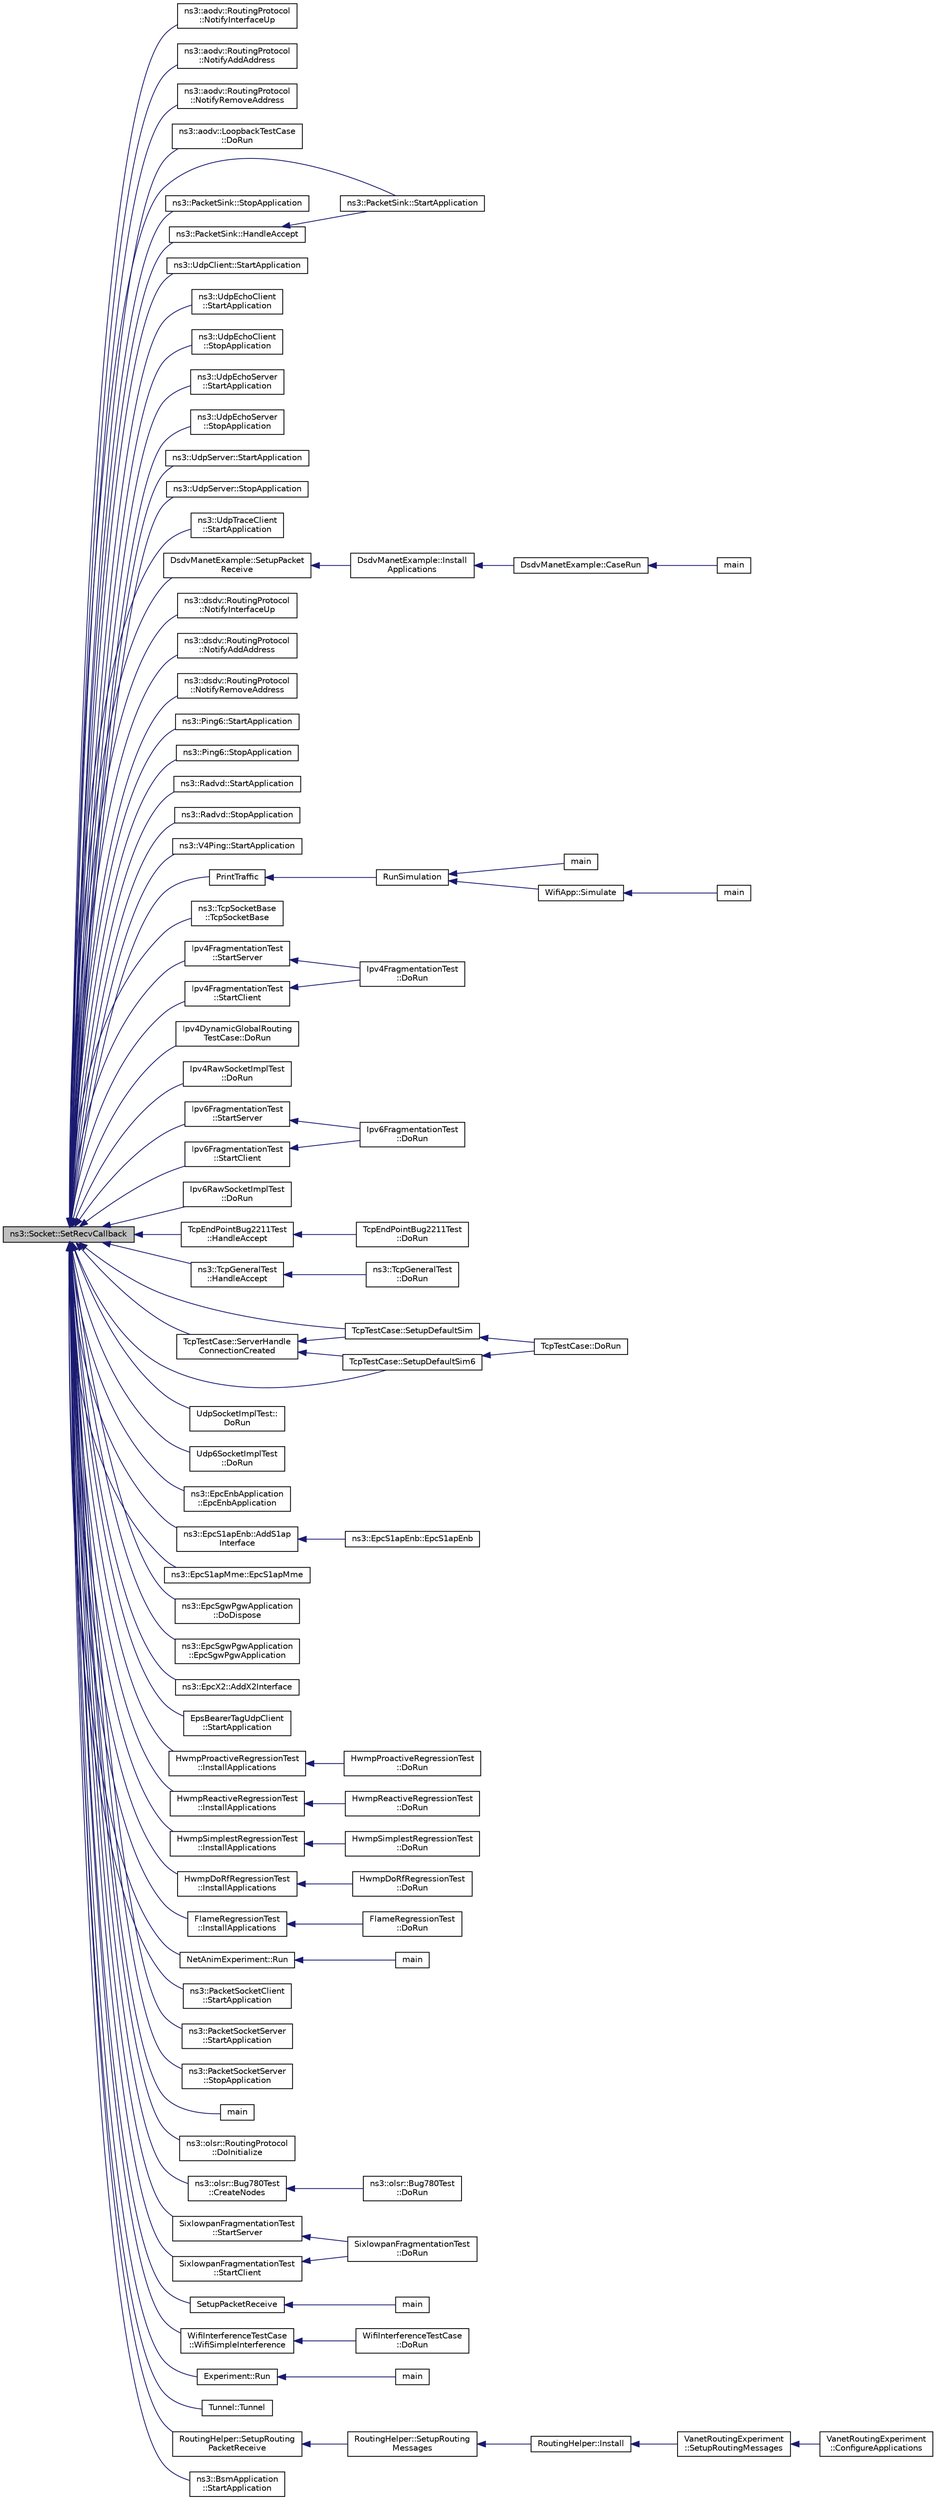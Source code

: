 digraph "ns3::Socket::SetRecvCallback"
{
  edge [fontname="Helvetica",fontsize="10",labelfontname="Helvetica",labelfontsize="10"];
  node [fontname="Helvetica",fontsize="10",shape=record];
  rankdir="LR";
  Node1 [label="ns3::Socket::SetRecvCallback",height=0.2,width=0.4,color="black", fillcolor="grey75", style="filled", fontcolor="black"];
  Node1 -> Node2 [dir="back",color="midnightblue",fontsize="10",style="solid"];
  Node2 [label="ns3::aodv::RoutingProtocol\l::NotifyInterfaceUp",height=0.2,width=0.4,color="black", fillcolor="white", style="filled",URL="$db/dd0/classns3_1_1aodv_1_1RoutingProtocol.html#a006b7deb41f4eb2dc1e0d69d50c5a284"];
  Node1 -> Node3 [dir="back",color="midnightblue",fontsize="10",style="solid"];
  Node3 [label="ns3::aodv::RoutingProtocol\l::NotifyAddAddress",height=0.2,width=0.4,color="black", fillcolor="white", style="filled",URL="$db/dd0/classns3_1_1aodv_1_1RoutingProtocol.html#a8d6ee1881856a557d8c051e40785e51b"];
  Node1 -> Node4 [dir="back",color="midnightblue",fontsize="10",style="solid"];
  Node4 [label="ns3::aodv::RoutingProtocol\l::NotifyRemoveAddress",height=0.2,width=0.4,color="black", fillcolor="white", style="filled",URL="$db/dd0/classns3_1_1aodv_1_1RoutingProtocol.html#aa3ada55a69e945cc414d87566cca0388"];
  Node1 -> Node5 [dir="back",color="midnightblue",fontsize="10",style="solid"];
  Node5 [label="ns3::aodv::LoopbackTestCase\l::DoRun",height=0.2,width=0.4,color="black", fillcolor="white", style="filled",URL="$d2/d8c/classns3_1_1aodv_1_1LoopbackTestCase.html#aa4ecd46f743a971813870cff58563eab",tooltip="Implementation to actually run this TestCase. "];
  Node1 -> Node6 [dir="back",color="midnightblue",fontsize="10",style="solid"];
  Node6 [label="ns3::PacketSink::StartApplication",height=0.2,width=0.4,color="black", fillcolor="white", style="filled",URL="$d9/dcb/classns3_1_1PacketSink.html#a45449bbaa6fb20caed62418f029d79d6",tooltip="Application specific startup code. "];
  Node1 -> Node7 [dir="back",color="midnightblue",fontsize="10",style="solid"];
  Node7 [label="ns3::PacketSink::StopApplication",height=0.2,width=0.4,color="black", fillcolor="white", style="filled",URL="$d9/dcb/classns3_1_1PacketSink.html#a622558c6115057d0d425657242843dd2",tooltip="Application specific shutdown code. "];
  Node1 -> Node8 [dir="back",color="midnightblue",fontsize="10",style="solid"];
  Node8 [label="ns3::PacketSink::HandleAccept",height=0.2,width=0.4,color="black", fillcolor="white", style="filled",URL="$d9/dcb/classns3_1_1PacketSink.html#a74ea2fb5fda8a63020c6453258a1cd2f",tooltip="Handle an incoming connection. "];
  Node8 -> Node6 [dir="back",color="midnightblue",fontsize="10",style="solid"];
  Node1 -> Node9 [dir="back",color="midnightblue",fontsize="10",style="solid"];
  Node9 [label="ns3::UdpClient::StartApplication",height=0.2,width=0.4,color="black", fillcolor="white", style="filled",URL="$de/da9/classns3_1_1UdpClient.html#a18c3a451f2c18d2edc6a634a913f1474",tooltip="Application specific startup code. "];
  Node1 -> Node10 [dir="back",color="midnightblue",fontsize="10",style="solid"];
  Node10 [label="ns3::UdpEchoClient\l::StartApplication",height=0.2,width=0.4,color="black", fillcolor="white", style="filled",URL="$de/d6b/classns3_1_1UdpEchoClient.html#a48fffea76bbceda5b0bec9c3007411fc",tooltip="Application specific startup code. "];
  Node1 -> Node11 [dir="back",color="midnightblue",fontsize="10",style="solid"];
  Node11 [label="ns3::UdpEchoClient\l::StopApplication",height=0.2,width=0.4,color="black", fillcolor="white", style="filled",URL="$de/d6b/classns3_1_1UdpEchoClient.html#ae7aba9059fa05430d62583804f1504c6",tooltip="Application specific shutdown code. "];
  Node1 -> Node12 [dir="back",color="midnightblue",fontsize="10",style="solid"];
  Node12 [label="ns3::UdpEchoServer\l::StartApplication",height=0.2,width=0.4,color="black", fillcolor="white", style="filled",URL="$df/dc8/classns3_1_1UdpEchoServer.html#a4c90329af8d6524862467808c3023786",tooltip="Application specific startup code. "];
  Node1 -> Node13 [dir="back",color="midnightblue",fontsize="10",style="solid"];
  Node13 [label="ns3::UdpEchoServer\l::StopApplication",height=0.2,width=0.4,color="black", fillcolor="white", style="filled",URL="$df/dc8/classns3_1_1UdpEchoServer.html#a5bc11ac1041c31c396cad3db5f42fb53",tooltip="Application specific shutdown code. "];
  Node1 -> Node14 [dir="back",color="midnightblue",fontsize="10",style="solid"];
  Node14 [label="ns3::UdpServer::StartApplication",height=0.2,width=0.4,color="black", fillcolor="white", style="filled",URL="$d0/d90/classns3_1_1UdpServer.html#a784bd9b3274fc411c042b3502dacb3fa",tooltip="Application specific startup code. "];
  Node1 -> Node15 [dir="back",color="midnightblue",fontsize="10",style="solid"];
  Node15 [label="ns3::UdpServer::StopApplication",height=0.2,width=0.4,color="black", fillcolor="white", style="filled",URL="$d0/d90/classns3_1_1UdpServer.html#adb29aa59623e5baa7f42642c3f811a72",tooltip="Application specific shutdown code. "];
  Node1 -> Node16 [dir="back",color="midnightblue",fontsize="10",style="solid"];
  Node16 [label="ns3::UdpTraceClient\l::StartApplication",height=0.2,width=0.4,color="black", fillcolor="white", style="filled",URL="$d4/d5a/structns3_1_1UdpTraceClient.html#a7d28a5a8886372fc6b10d5fe9deca035",tooltip="Application specific startup code. "];
  Node1 -> Node17 [dir="back",color="midnightblue",fontsize="10",style="solid"];
  Node17 [label="DsdvManetExample::SetupPacket\lReceive",height=0.2,width=0.4,color="black", fillcolor="white", style="filled",URL="$d3/d2a/classDsdvManetExample.html#accb9cb9874f2e7ef558da654896f8209"];
  Node17 -> Node18 [dir="back",color="midnightblue",fontsize="10",style="solid"];
  Node18 [label="DsdvManetExample::Install\lApplications",height=0.2,width=0.4,color="black", fillcolor="white", style="filled",URL="$d3/d2a/classDsdvManetExample.html#a0ad1c4265d2a60564491d137832f273b"];
  Node18 -> Node19 [dir="back",color="midnightblue",fontsize="10",style="solid"];
  Node19 [label="DsdvManetExample::CaseRun",height=0.2,width=0.4,color="black", fillcolor="white", style="filled",URL="$d3/d2a/classDsdvManetExample.html#aa61b3622afce14d04f2cf656fba31f4d"];
  Node19 -> Node20 [dir="back",color="midnightblue",fontsize="10",style="solid"];
  Node20 [label="main",height=0.2,width=0.4,color="black", fillcolor="white", style="filled",URL="$db/d1e/dsdv-manet_8cc.html#a3c04138a5bfe5d72780bb7e82a18e627"];
  Node1 -> Node21 [dir="back",color="midnightblue",fontsize="10",style="solid"];
  Node21 [label="ns3::dsdv::RoutingProtocol\l::NotifyInterfaceUp",height=0.2,width=0.4,color="black", fillcolor="white", style="filled",URL="$de/dca/classns3_1_1dsdv_1_1RoutingProtocol.html#a9a3edd95b3a0714d5aff5293e96883d2"];
  Node1 -> Node22 [dir="back",color="midnightblue",fontsize="10",style="solid"];
  Node22 [label="ns3::dsdv::RoutingProtocol\l::NotifyAddAddress",height=0.2,width=0.4,color="black", fillcolor="white", style="filled",URL="$de/dca/classns3_1_1dsdv_1_1RoutingProtocol.html#aaf6b464336448d3cf4e6370b00943253"];
  Node1 -> Node23 [dir="back",color="midnightblue",fontsize="10",style="solid"];
  Node23 [label="ns3::dsdv::RoutingProtocol\l::NotifyRemoveAddress",height=0.2,width=0.4,color="black", fillcolor="white", style="filled",URL="$de/dca/classns3_1_1dsdv_1_1RoutingProtocol.html#a27292ecea0925d440a272b57f1b96aab"];
  Node1 -> Node24 [dir="back",color="midnightblue",fontsize="10",style="solid"];
  Node24 [label="ns3::Ping6::StartApplication",height=0.2,width=0.4,color="black", fillcolor="white", style="filled",URL="$d7/dc8/classns3_1_1Ping6.html#aa7b184cb61e3c3cb32aefa4d0407f521",tooltip="Start the application. "];
  Node1 -> Node25 [dir="back",color="midnightblue",fontsize="10",style="solid"];
  Node25 [label="ns3::Ping6::StopApplication",height=0.2,width=0.4,color="black", fillcolor="white", style="filled",URL="$d7/dc8/classns3_1_1Ping6.html#a825748c9021a08f526de4373a920861d",tooltip="Stop the application. "];
  Node1 -> Node26 [dir="back",color="midnightblue",fontsize="10",style="solid"];
  Node26 [label="ns3::Radvd::StartApplication",height=0.2,width=0.4,color="black", fillcolor="white", style="filled",URL="$d5/dd8/classns3_1_1Radvd.html#ab3d7cd100356262e43c24e608ef1aff4",tooltip="Start the application. "];
  Node1 -> Node27 [dir="back",color="midnightblue",fontsize="10",style="solid"];
  Node27 [label="ns3::Radvd::StopApplication",height=0.2,width=0.4,color="black", fillcolor="white", style="filled",URL="$d5/dd8/classns3_1_1Radvd.html#a8aaf0b7f7329e72a67f1293b01e60341",tooltip="Stop the application. "];
  Node1 -> Node28 [dir="back",color="midnightblue",fontsize="10",style="solid"];
  Node28 [label="ns3::V4Ping::StartApplication",height=0.2,width=0.4,color="black", fillcolor="white", style="filled",URL="$d3/da5/classns3_1_1V4Ping.html#ac5176e135c81f0764bcd560c7fc71390",tooltip="Application specific startup code. "];
  Node1 -> Node29 [dir="back",color="midnightblue",fontsize="10",style="solid"];
  Node29 [label="PrintTraffic",height=0.2,width=0.4,color="black", fillcolor="white", style="filled",URL="$d9/d41/main-simple_8cc.html#a40304eb8f75bad7bdc7e6a619f55e266"];
  Node29 -> Node30 [dir="back",color="midnightblue",fontsize="10",style="solid"];
  Node30 [label="RunSimulation",height=0.2,width=0.4,color="black", fillcolor="white", style="filled",URL="$d9/d41/main-simple_8cc.html#aae4a035f2107d100249164fe508bac66"];
  Node30 -> Node31 [dir="back",color="midnightblue",fontsize="10",style="solid"];
  Node31 [label="main",height=0.2,width=0.4,color="black", fillcolor="white", style="filled",URL="$d9/d41/main-simple_8cc.html#a0ddf1224851353fc92bfbff6f499fa97"];
  Node30 -> Node32 [dir="back",color="midnightblue",fontsize="10",style="solid"];
  Node32 [label="WifiApp::Simulate",height=0.2,width=0.4,color="black", fillcolor="white", style="filled",URL="$db/dbc/classWifiApp.html#a3a95c7b7e96a5c40810d6fee12b9540c",tooltip="Enacts simulation of an ns-3 wifi application. "];
  Node32 -> Node33 [dir="back",color="midnightblue",fontsize="10",style="solid"];
  Node33 [label="main",height=0.2,width=0.4,color="black", fillcolor="white", style="filled",URL="$de/df3/vanet-routing-compare_8cc.html#a0ddf1224851353fc92bfbff6f499fa97"];
  Node1 -> Node34 [dir="back",color="midnightblue",fontsize="10",style="solid"];
  Node34 [label="ns3::TcpSocketBase\l::TcpSocketBase",height=0.2,width=0.4,color="black", fillcolor="white", style="filled",URL="$d1/d45/classns3_1_1TcpSocketBase.html#a88ad90b1dca7d8a470225c9351198736"];
  Node1 -> Node35 [dir="back",color="midnightblue",fontsize="10",style="solid"];
  Node35 [label="Ipv4FragmentationTest\l::StartServer",height=0.2,width=0.4,color="black", fillcolor="white", style="filled",URL="$d2/d57/classIpv4FragmentationTest.html#a854c6040ada33b3c61c03b459d1a1d72",tooltip="Start the server. "];
  Node35 -> Node36 [dir="back",color="midnightblue",fontsize="10",style="solid"];
  Node36 [label="Ipv4FragmentationTest\l::DoRun",height=0.2,width=0.4,color="black", fillcolor="white", style="filled",URL="$d2/d57/classIpv4FragmentationTest.html#abe15a9d41a354bd95bf8c0b1622a54cb",tooltip="Implementation to actually run this TestCase. "];
  Node1 -> Node37 [dir="back",color="midnightblue",fontsize="10",style="solid"];
  Node37 [label="Ipv4FragmentationTest\l::StartClient",height=0.2,width=0.4,color="black", fillcolor="white", style="filled",URL="$d2/d57/classIpv4FragmentationTest.html#a5ce3759e72c31d2f86d6424ff0702b47",tooltip="Start the client. "];
  Node37 -> Node36 [dir="back",color="midnightblue",fontsize="10",style="solid"];
  Node1 -> Node38 [dir="back",color="midnightblue",fontsize="10",style="solid"];
  Node38 [label="Ipv4DynamicGlobalRouting\lTestCase::DoRun",height=0.2,width=0.4,color="black", fillcolor="white", style="filled",URL="$d1/d60/classIpv4DynamicGlobalRoutingTestCase.html#a376bd2f408504237fdfac663598fb6c6",tooltip="Implementation to actually run this TestCase. "];
  Node1 -> Node39 [dir="back",color="midnightblue",fontsize="10",style="solid"];
  Node39 [label="Ipv4RawSocketImplTest\l::DoRun",height=0.2,width=0.4,color="black", fillcolor="white", style="filled",URL="$d9/da3/classIpv4RawSocketImplTest.html#a94a6b1e1e8aeec37dcb6e8c8788b1e66",tooltip="Implementation to actually run this TestCase. "];
  Node1 -> Node40 [dir="back",color="midnightblue",fontsize="10",style="solid"];
  Node40 [label="Ipv6FragmentationTest\l::StartServer",height=0.2,width=0.4,color="black", fillcolor="white", style="filled",URL="$d1/dbc/classIpv6FragmentationTest.html#a9e17748c96724c7a7b1af39ab54bdbfa",tooltip="Start the server. "];
  Node40 -> Node41 [dir="back",color="midnightblue",fontsize="10",style="solid"];
  Node41 [label="Ipv6FragmentationTest\l::DoRun",height=0.2,width=0.4,color="black", fillcolor="white", style="filled",URL="$d1/dbc/classIpv6FragmentationTest.html#a83bd2f74ceac188b83cfb604a90c7b7b",tooltip="Implementation to actually run this TestCase. "];
  Node1 -> Node42 [dir="back",color="midnightblue",fontsize="10",style="solid"];
  Node42 [label="Ipv6FragmentationTest\l::StartClient",height=0.2,width=0.4,color="black", fillcolor="white", style="filled",URL="$d1/dbc/classIpv6FragmentationTest.html#afe87fca4651780b7210efb45a77eadff",tooltip="Start the client. "];
  Node42 -> Node41 [dir="back",color="midnightblue",fontsize="10",style="solid"];
  Node1 -> Node43 [dir="back",color="midnightblue",fontsize="10",style="solid"];
  Node43 [label="Ipv6RawSocketImplTest\l::DoRun",height=0.2,width=0.4,color="black", fillcolor="white", style="filled",URL="$d4/d86/classIpv6RawSocketImplTest.html#a38877abe88d646fe0c8fd155a481049c",tooltip="Implementation to actually run this TestCase. "];
  Node1 -> Node44 [dir="back",color="midnightblue",fontsize="10",style="solid"];
  Node44 [label="TcpEndPointBug2211Test\l::HandleAccept",height=0.2,width=0.4,color="black", fillcolor="white", style="filled",URL="$da/dd3/classTcpEndPointBug2211Test.html#adfcd92c55b5489fa47ff231803b7d940",tooltip="Handle an incoming connection. "];
  Node44 -> Node45 [dir="back",color="midnightblue",fontsize="10",style="solid"];
  Node45 [label="TcpEndPointBug2211Test\l::DoRun",height=0.2,width=0.4,color="black", fillcolor="white", style="filled",URL="$da/dd3/classTcpEndPointBug2211Test.html#ab0f069f68fbb6b3e69a42e090be8215c",tooltip="Implementation to actually run this TestCase. "];
  Node1 -> Node46 [dir="back",color="midnightblue",fontsize="10",style="solid"];
  Node46 [label="ns3::TcpGeneralTest\l::HandleAccept",height=0.2,width=0.4,color="black", fillcolor="white", style="filled",URL="$d2/dfd/classns3_1_1TcpGeneralTest.html#a53bb4bcfcf8263d895a8f134d57d0865",tooltip="Handle an accept connection. "];
  Node46 -> Node47 [dir="back",color="midnightblue",fontsize="10",style="solid"];
  Node47 [label="ns3::TcpGeneralTest\l::DoRun",height=0.2,width=0.4,color="black", fillcolor="white", style="filled",URL="$d2/dfd/classns3_1_1TcpGeneralTest.html#a79f00453e60b95fcf8d22757593f5ed3",tooltip="Execute the tcp test. "];
  Node1 -> Node48 [dir="back",color="midnightblue",fontsize="10",style="solid"];
  Node48 [label="TcpTestCase::ServerHandle\lConnectionCreated",height=0.2,width=0.4,color="black", fillcolor="white", style="filled",URL="$de/dae/classTcpTestCase.html#a92ee004cc017259628ac1731ca4e040a",tooltip="Server: Handle connection created. "];
  Node48 -> Node49 [dir="back",color="midnightblue",fontsize="10",style="solid"];
  Node49 [label="TcpTestCase::SetupDefaultSim",height=0.2,width=0.4,color="black", fillcolor="white", style="filled",URL="$de/dae/classTcpTestCase.html#aa0635586d1df558a59adf3ab92cdd511",tooltip="Setup the test (IPv4 version). "];
  Node49 -> Node50 [dir="back",color="midnightblue",fontsize="10",style="solid"];
  Node50 [label="TcpTestCase::DoRun",height=0.2,width=0.4,color="black", fillcolor="white", style="filled",URL="$de/dae/classTcpTestCase.html#a8c4c4fa54e3c71ae1fca781357605134",tooltip="Implementation to actually run this TestCase. "];
  Node48 -> Node51 [dir="back",color="midnightblue",fontsize="10",style="solid"];
  Node51 [label="TcpTestCase::SetupDefaultSim6",height=0.2,width=0.4,color="black", fillcolor="white", style="filled",URL="$de/dae/classTcpTestCase.html#ad45a412dd010f36d8b396ab83df8acd6",tooltip="Setup the test (IPv6 version). "];
  Node51 -> Node50 [dir="back",color="midnightblue",fontsize="10",style="solid"];
  Node1 -> Node49 [dir="back",color="midnightblue",fontsize="10",style="solid"];
  Node1 -> Node51 [dir="back",color="midnightblue",fontsize="10",style="solid"];
  Node1 -> Node52 [dir="back",color="midnightblue",fontsize="10",style="solid"];
  Node52 [label="UdpSocketImplTest::\lDoRun",height=0.2,width=0.4,color="black", fillcolor="white", style="filled",URL="$da/d08/classUdpSocketImplTest.html#a186599e6487c7c550383f236042f3cd4",tooltip="Implementation to actually run this TestCase. "];
  Node1 -> Node53 [dir="back",color="midnightblue",fontsize="10",style="solid"];
  Node53 [label="Udp6SocketImplTest\l::DoRun",height=0.2,width=0.4,color="black", fillcolor="white", style="filled",URL="$d4/dd1/classUdp6SocketImplTest.html#af467c8026f6038eb3c82745bc7de77a9",tooltip="Implementation to actually run this TestCase. "];
  Node1 -> Node54 [dir="back",color="midnightblue",fontsize="10",style="solid"];
  Node54 [label="ns3::EpcEnbApplication\l::EpcEnbApplication",height=0.2,width=0.4,color="black", fillcolor="white", style="filled",URL="$d9/d42/classns3_1_1EpcEnbApplication.html#af36198bbc50d4acfb104fe448c25a041"];
  Node1 -> Node55 [dir="back",color="midnightblue",fontsize="10",style="solid"];
  Node55 [label="ns3::EpcS1apEnb::AddS1ap\lInterface",height=0.2,width=0.4,color="black", fillcolor="white", style="filled",URL="$db/d92/classns3_1_1EpcS1apEnb.html#ac04aee5e05a6a762073de25c21dff263"];
  Node55 -> Node56 [dir="back",color="midnightblue",fontsize="10",style="solid"];
  Node56 [label="ns3::EpcS1apEnb::EpcS1apEnb",height=0.2,width=0.4,color="black", fillcolor="white", style="filled",URL="$db/d92/classns3_1_1EpcS1apEnb.html#aaa786c9859799772cfbc97dac04376dd"];
  Node1 -> Node57 [dir="back",color="midnightblue",fontsize="10",style="solid"];
  Node57 [label="ns3::EpcS1apMme::EpcS1apMme",height=0.2,width=0.4,color="black", fillcolor="white", style="filled",URL="$d3/d9d/classns3_1_1EpcS1apMme.html#aad79a5064c731d37eb48037d4d66fe13"];
  Node1 -> Node58 [dir="back",color="midnightblue",fontsize="10",style="solid"];
  Node58 [label="ns3::EpcSgwPgwApplication\l::DoDispose",height=0.2,width=0.4,color="black", fillcolor="white", style="filled",URL="$df/d25/classns3_1_1EpcSgwPgwApplication.html#a8cec25fb185f15c9862a1f1e31c66525"];
  Node1 -> Node59 [dir="back",color="midnightblue",fontsize="10",style="solid"];
  Node59 [label="ns3::EpcSgwPgwApplication\l::EpcSgwPgwApplication",height=0.2,width=0.4,color="black", fillcolor="white", style="filled",URL="$df/d25/classns3_1_1EpcSgwPgwApplication.html#a0e8cdb651b4f5327d32d9a5bc52d6717"];
  Node1 -> Node60 [dir="back",color="midnightblue",fontsize="10",style="solid"];
  Node60 [label="ns3::EpcX2::AddX2Interface",height=0.2,width=0.4,color="black", fillcolor="white", style="filled",URL="$df/d1e/classns3_1_1EpcX2.html#a4bcd4423802914da0356051ecf79d2f1"];
  Node1 -> Node61 [dir="back",color="midnightblue",fontsize="10",style="solid"];
  Node61 [label="EpsBearerTagUdpClient\l::StartApplication",height=0.2,width=0.4,color="black", fillcolor="white", style="filled",URL="$d3/dd3/classEpsBearerTagUdpClient.html#aa750a1c9d67603e34e30cbbdde365380",tooltip="Application specific startup code. "];
  Node1 -> Node62 [dir="back",color="midnightblue",fontsize="10",style="solid"];
  Node62 [label="HwmpProactiveRegressionTest\l::InstallApplications",height=0.2,width=0.4,color="black", fillcolor="white", style="filled",URL="$d2/d20/classHwmpProactiveRegressionTest.html#a5ac65c255244e762db83fbf0643bb30a",tooltip="Install application function. "];
  Node62 -> Node63 [dir="back",color="midnightblue",fontsize="10",style="solid"];
  Node63 [label="HwmpProactiveRegressionTest\l::DoRun",height=0.2,width=0.4,color="black", fillcolor="white", style="filled",URL="$d2/d20/classHwmpProactiveRegressionTest.html#ad000db534766301050336560b08b531e",tooltip="Implementation to actually run this TestCase. "];
  Node1 -> Node64 [dir="back",color="midnightblue",fontsize="10",style="solid"];
  Node64 [label="HwmpReactiveRegressionTest\l::InstallApplications",height=0.2,width=0.4,color="black", fillcolor="white", style="filled",URL="$d2/dcc/classHwmpReactiveRegressionTest.html#aff40d00524e84993b9cd2f391ae33a55",tooltip="Install application function. "];
  Node64 -> Node65 [dir="back",color="midnightblue",fontsize="10",style="solid"];
  Node65 [label="HwmpReactiveRegressionTest\l::DoRun",height=0.2,width=0.4,color="black", fillcolor="white", style="filled",URL="$d2/dcc/classHwmpReactiveRegressionTest.html#ae66a095a74ef4e2cbdfc0d042b50e63c",tooltip="Implementation to actually run this TestCase. "];
  Node1 -> Node66 [dir="back",color="midnightblue",fontsize="10",style="solid"];
  Node66 [label="HwmpSimplestRegressionTest\l::InstallApplications",height=0.2,width=0.4,color="black", fillcolor="white", style="filled",URL="$de/daa/classHwmpSimplestRegressionTest.html#a8c6e0b9cf7ae88ff06694a2520978ffc",tooltip="Install application function. "];
  Node66 -> Node67 [dir="back",color="midnightblue",fontsize="10",style="solid"];
  Node67 [label="HwmpSimplestRegressionTest\l::DoRun",height=0.2,width=0.4,color="black", fillcolor="white", style="filled",URL="$de/daa/classHwmpSimplestRegressionTest.html#a66060eab1ba10620e724e97901e03168",tooltip="Implementation to actually run this TestCase. "];
  Node1 -> Node68 [dir="back",color="midnightblue",fontsize="10",style="solid"];
  Node68 [label="HwmpDoRfRegressionTest\l::InstallApplications",height=0.2,width=0.4,color="black", fillcolor="white", style="filled",URL="$d2/dbe/classHwmpDoRfRegressionTest.html#abf793b52b9897879d95442b67ba1b7ec",tooltip="Install application function. "];
  Node68 -> Node69 [dir="back",color="midnightblue",fontsize="10",style="solid"];
  Node69 [label="HwmpDoRfRegressionTest\l::DoRun",height=0.2,width=0.4,color="black", fillcolor="white", style="filled",URL="$d2/dbe/classHwmpDoRfRegressionTest.html#a31af438e94ab7ed25d9837a3f47f77b0",tooltip="Implementation to actually run this TestCase. "];
  Node1 -> Node70 [dir="back",color="midnightblue",fontsize="10",style="solid"];
  Node70 [label="FlameRegressionTest\l::InstallApplications",height=0.2,width=0.4,color="black", fillcolor="white", style="filled",URL="$d7/dd4/classFlameRegressionTest.html#a4ecfd50a2506bba8a65b7143539998b1",tooltip="Install application function. "];
  Node70 -> Node71 [dir="back",color="midnightblue",fontsize="10",style="solid"];
  Node71 [label="FlameRegressionTest\l::DoRun",height=0.2,width=0.4,color="black", fillcolor="white", style="filled",URL="$d7/dd4/classFlameRegressionTest.html#aa1cc862bafd9d367a75cc42c9779b603",tooltip="Implementation to actually run this TestCase. "];
  Node1 -> Node72 [dir="back",color="midnightblue",fontsize="10",style="solid"];
  Node72 [label="NetAnimExperiment::Run",height=0.2,width=0.4,color="black", fillcolor="white", style="filled",URL="$d9/d77/classNetAnimExperiment.html#a63a699997d753ea33b4367ccad6088a3"];
  Node72 -> Node73 [dir="back",color="midnightblue",fontsize="10",style="solid"];
  Node73 [label="main",height=0.2,width=0.4,color="black", fillcolor="white", style="filled",URL="$d8/d31/uan-animation_8cc.html#a3c04138a5bfe5d72780bb7e82a18e627"];
  Node1 -> Node74 [dir="back",color="midnightblue",fontsize="10",style="solid"];
  Node74 [label="ns3::PacketSocketClient\l::StartApplication",height=0.2,width=0.4,color="black", fillcolor="white", style="filled",URL="$d0/dcc/classns3_1_1PacketSocketClient.html#a51fe7978d43291735b363a7060512c37",tooltip="Application specific startup code. "];
  Node1 -> Node75 [dir="back",color="midnightblue",fontsize="10",style="solid"];
  Node75 [label="ns3::PacketSocketServer\l::StartApplication",height=0.2,width=0.4,color="black", fillcolor="white", style="filled",URL="$dd/d00/classns3_1_1PacketSocketServer.html#ab0ede0184063258690b5501c52644045",tooltip="Application specific startup code. "];
  Node1 -> Node76 [dir="back",color="midnightblue",fontsize="10",style="solid"];
  Node76 [label="ns3::PacketSocketServer\l::StopApplication",height=0.2,width=0.4,color="black", fillcolor="white", style="filled",URL="$dd/d00/classns3_1_1PacketSocketServer.html#a54fddf2f15957f64f061bd42bd44a052",tooltip="Application specific shutdown code. "];
  Node1 -> Node77 [dir="back",color="midnightblue",fontsize="10",style="solid"];
  Node77 [label="main",height=0.2,width=0.4,color="black", fillcolor="white", style="filled",URL="$d7/de2/olsr-hna_8cc.html#a0ddf1224851353fc92bfbff6f499fa97"];
  Node1 -> Node78 [dir="back",color="midnightblue",fontsize="10",style="solid"];
  Node78 [label="ns3::olsr::RoutingProtocol\l::DoInitialize",height=0.2,width=0.4,color="black", fillcolor="white", style="filled",URL="$d6/dbb/classns3_1_1olsr_1_1RoutingProtocol.html#afe5419799e8d38ee32d82615de55ef22"];
  Node1 -> Node79 [dir="back",color="midnightblue",fontsize="10",style="solid"];
  Node79 [label="ns3::olsr::Bug780Test\l::CreateNodes",height=0.2,width=0.4,color="black", fillcolor="white", style="filled",URL="$d9/d95/classns3_1_1olsr_1_1Bug780Test.html#a87a836a5491da4a21a0b51d2a647b422",tooltip="Create & configure test network. "];
  Node79 -> Node80 [dir="back",color="midnightblue",fontsize="10",style="solid"];
  Node80 [label="ns3::olsr::Bug780Test\l::DoRun",height=0.2,width=0.4,color="black", fillcolor="white", style="filled",URL="$d9/d95/classns3_1_1olsr_1_1Bug780Test.html#aea2f01c8e6af5f1363b67a23ccaaf030",tooltip="Go. "];
  Node1 -> Node81 [dir="back",color="midnightblue",fontsize="10",style="solid"];
  Node81 [label="SixlowpanFragmentationTest\l::StartServer",height=0.2,width=0.4,color="black", fillcolor="white", style="filled",URL="$df/dc3/classSixlowpanFragmentationTest.html#a2b70baf58418b5e3c1daec1d77f06a84"];
  Node81 -> Node82 [dir="back",color="midnightblue",fontsize="10",style="solid"];
  Node82 [label="SixlowpanFragmentationTest\l::DoRun",height=0.2,width=0.4,color="black", fillcolor="white", style="filled",URL="$df/dc3/classSixlowpanFragmentationTest.html#ae85beebff8e7d4f8c1e108beb17df274",tooltip="Implementation to actually run this TestCase. "];
  Node1 -> Node83 [dir="back",color="midnightblue",fontsize="10",style="solid"];
  Node83 [label="SixlowpanFragmentationTest\l::StartClient",height=0.2,width=0.4,color="black", fillcolor="white", style="filled",URL="$df/dc3/classSixlowpanFragmentationTest.html#a24ee0242d6fa09b786a3280b20607445"];
  Node83 -> Node82 [dir="back",color="midnightblue",fontsize="10",style="solid"];
  Node1 -> Node84 [dir="back",color="midnightblue",fontsize="10",style="solid"];
  Node84 [label="SetupPacketReceive",height=0.2,width=0.4,color="black", fillcolor="white", style="filled",URL="$d6/dd6/adhoc-aloha-ideal-phy-with-microwave-oven_8cc.html#a3858f39b0c1d0e52120fef78a82673cb"];
  Node84 -> Node85 [dir="back",color="midnightblue",fontsize="10",style="solid"];
  Node85 [label="main",height=0.2,width=0.4,color="black", fillcolor="white", style="filled",URL="$d6/dd6/adhoc-aloha-ideal-phy-with-microwave-oven_8cc.html#a3c04138a5bfe5d72780bb7e82a18e627"];
  Node1 -> Node86 [dir="back",color="midnightblue",fontsize="10",style="solid"];
  Node86 [label="WifiInterferenceTestCase\l::WifiSimpleInterference",height=0.2,width=0.4,color="black", fillcolor="white", style="filled",URL="$dc/d37/classWifiInterferenceTestCase.html#a360c9c443551246707b58ee879c37a5a"];
  Node86 -> Node87 [dir="back",color="midnightblue",fontsize="10",style="solid"];
  Node87 [label="WifiInterferenceTestCase\l::DoRun",height=0.2,width=0.4,color="black", fillcolor="white", style="filled",URL="$dc/d37/classWifiInterferenceTestCase.html#a1823c61fbe424309cf15e81ee03f398a",tooltip="Implementation to actually run this TestCase. "];
  Node1 -> Node88 [dir="back",color="midnightblue",fontsize="10",style="solid"];
  Node88 [label="Experiment::Run",height=0.2,width=0.4,color="black", fillcolor="white", style="filled",URL="$d8/d06/classExperiment.html#a2e7dad008a78e106fdbde1917d0bca1b"];
  Node88 -> Node89 [dir="back",color="midnightblue",fontsize="10",style="solid"];
  Node89 [label="main",height=0.2,width=0.4,color="black", fillcolor="white", style="filled",URL="$d7/d09/uan-cw-example_8cc.html#a3c04138a5bfe5d72780bb7e82a18e627"];
  Node1 -> Node90 [dir="back",color="midnightblue",fontsize="10",style="solid"];
  Node90 [label="Tunnel::Tunnel",height=0.2,width=0.4,color="black", fillcolor="white", style="filled",URL="$da/da2/classTunnel.html#af5941266fdb3798bb27c026da801d28d"];
  Node1 -> Node91 [dir="back",color="midnightblue",fontsize="10",style="solid"];
  Node91 [label="RoutingHelper::SetupRouting\lPacketReceive",height=0.2,width=0.4,color="black", fillcolor="white", style="filled",URL="$db/d84/classRoutingHelper.html#a58fe834e212745d0f0dcb5909eb02dd8",tooltip="Sets up a routing packet for tranmission. "];
  Node91 -> Node92 [dir="back",color="midnightblue",fontsize="10",style="solid"];
  Node92 [label="RoutingHelper::SetupRouting\lMessages",height=0.2,width=0.4,color="black", fillcolor="white", style="filled",URL="$db/d84/classRoutingHelper.html#a31236f0ad47519ab251f93b9fe13013a",tooltip="Sets up routing messages on the nodes and their interfaces. "];
  Node92 -> Node93 [dir="back",color="midnightblue",fontsize="10",style="solid"];
  Node93 [label="RoutingHelper::Install",height=0.2,width=0.4,color="black", fillcolor="white", style="filled",URL="$db/d84/classRoutingHelper.html#aaf78f59b3e8259f18029a594acfc01b6",tooltip="Installs routing funcationality on nodes and their devices and interfaces. "];
  Node93 -> Node94 [dir="back",color="midnightblue",fontsize="10",style="solid"];
  Node94 [label="VanetRoutingExperiment\l::SetupRoutingMessages",height=0.2,width=0.4,color="black", fillcolor="white", style="filled",URL="$d7/d1b/classVanetRoutingExperiment.html#a43acab75ab7e3ed90764af8e53d622e5",tooltip="Set up generation of packets to be routed through the vehicular network. "];
  Node94 -> Node95 [dir="back",color="midnightblue",fontsize="10",style="solid"];
  Node95 [label="VanetRoutingExperiment\l::ConfigureApplications",height=0.2,width=0.4,color="black", fillcolor="white", style="filled",URL="$d7/d1b/classVanetRoutingExperiment.html#ac9ec4394e60b165e355ddbe1eecc78fd",tooltip="Configure applications. "];
  Node1 -> Node96 [dir="back",color="midnightblue",fontsize="10",style="solid"];
  Node96 [label="ns3::BsmApplication\l::StartApplication",height=0.2,width=0.4,color="black", fillcolor="white", style="filled",URL="$d9/ddb/classns3_1_1BsmApplication.html#a2caf2e381d781dfde58e39f19a220523",tooltip="Called at time specified by Start. "];
}
